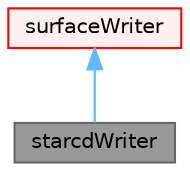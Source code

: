 digraph "starcdWriter"
{
 // LATEX_PDF_SIZE
  bgcolor="transparent";
  edge [fontname=Helvetica,fontsize=10,labelfontname=Helvetica,labelfontsize=10];
  node [fontname=Helvetica,fontsize=10,shape=box,height=0.2,width=0.4];
  Node1 [id="Node000001",label="starcdWriter",height=0.2,width=0.4,color="gray40", fillcolor="grey60", style="filled", fontcolor="black",tooltip="A surfaceWriter for STARCD files."];
  Node2 -> Node1 [id="edge1_Node000001_Node000002",dir="back",color="steelblue1",style="solid",tooltip=" "];
  Node2 [id="Node000002",label="surfaceWriter",height=0.2,width=0.4,color="red", fillcolor="#FFF0F0", style="filled",URL="$classFoam_1_1surfaceWriter.html",tooltip="Base class for surface writers."];
}
